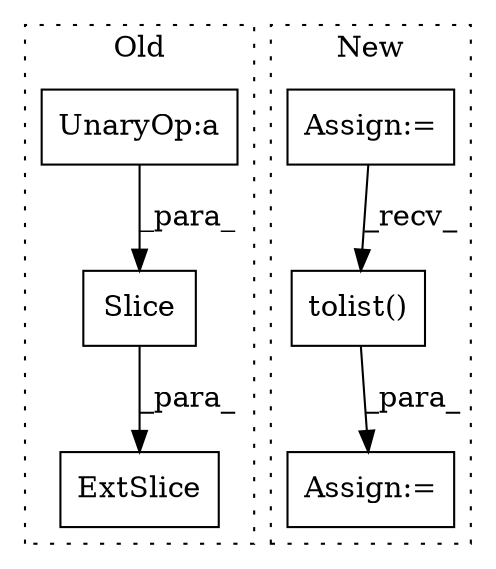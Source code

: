 digraph G {
subgraph cluster0 {
1 [label="Slice" a="80" s="8146" l="19" shape="box"];
3 [label="UnaryOp:a" a="61" s="8146" l="19" shape="box"];
5 [label="ExtSlice" a="85" s="8139" l="3" shape="box"];
label = "Old";
style="dotted";
}
subgraph cluster1 {
2 [label="tolist()" a="75" s="8489" l="52" shape="box"];
4 [label="Assign:=" a="68" s="8448" l="3" shape="box"];
6 [label="Assign:=" a="68" s="8570" l="3" shape="box"];
label = "New";
style="dotted";
}
1 -> 5 [label="_para_"];
2 -> 6 [label="_para_"];
3 -> 1 [label="_para_"];
4 -> 2 [label="_recv_"];
}